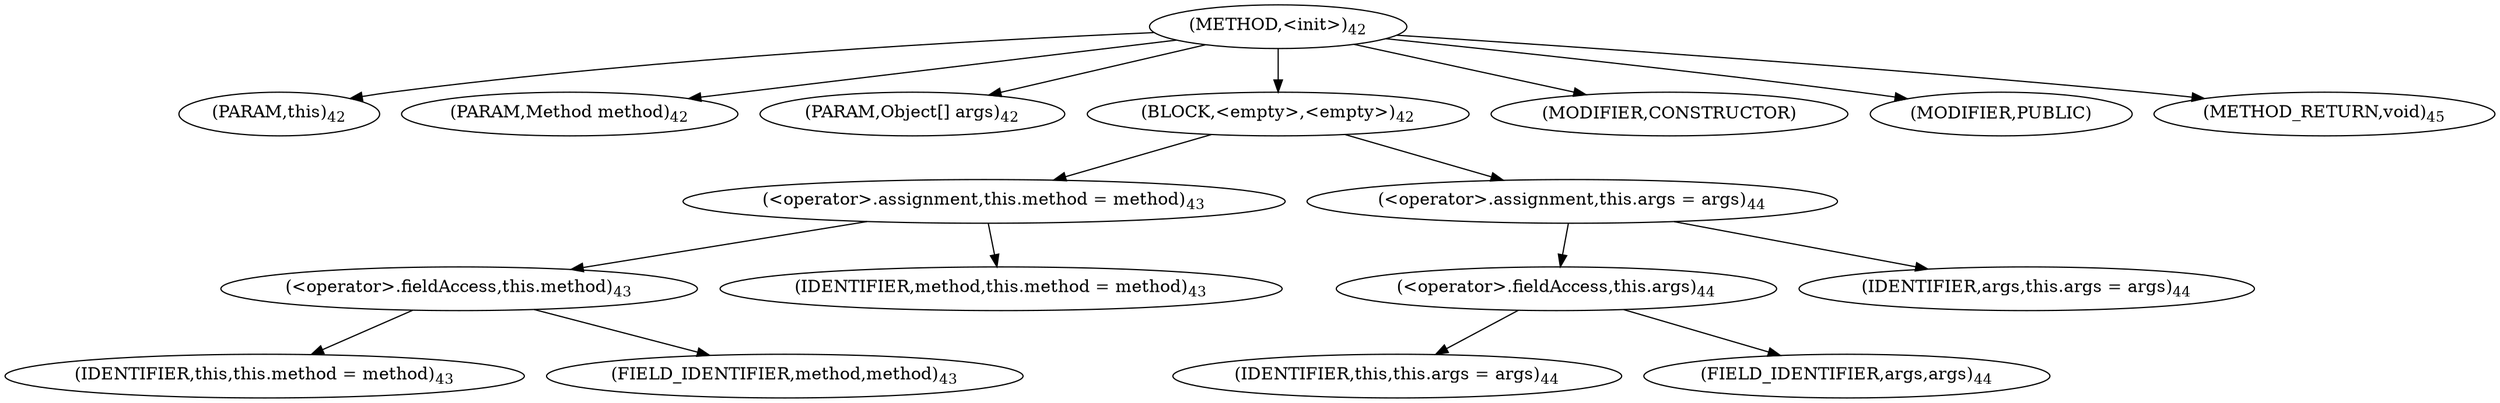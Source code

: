 digraph "&lt;init&gt;" {  
"46" [label = <(METHOD,&lt;init&gt;)<SUB>42</SUB>> ]
"4" [label = <(PARAM,this)<SUB>42</SUB>> ]
"47" [label = <(PARAM,Method method)<SUB>42</SUB>> ]
"48" [label = <(PARAM,Object[] args)<SUB>42</SUB>> ]
"49" [label = <(BLOCK,&lt;empty&gt;,&lt;empty&gt;)<SUB>42</SUB>> ]
"50" [label = <(&lt;operator&gt;.assignment,this.method = method)<SUB>43</SUB>> ]
"51" [label = <(&lt;operator&gt;.fieldAccess,this.method)<SUB>43</SUB>> ]
"3" [label = <(IDENTIFIER,this,this.method = method)<SUB>43</SUB>> ]
"52" [label = <(FIELD_IDENTIFIER,method,method)<SUB>43</SUB>> ]
"53" [label = <(IDENTIFIER,method,this.method = method)<SUB>43</SUB>> ]
"54" [label = <(&lt;operator&gt;.assignment,this.args = args)<SUB>44</SUB>> ]
"55" [label = <(&lt;operator&gt;.fieldAccess,this.args)<SUB>44</SUB>> ]
"5" [label = <(IDENTIFIER,this,this.args = args)<SUB>44</SUB>> ]
"56" [label = <(FIELD_IDENTIFIER,args,args)<SUB>44</SUB>> ]
"57" [label = <(IDENTIFIER,args,this.args = args)<SUB>44</SUB>> ]
"58" [label = <(MODIFIER,CONSTRUCTOR)> ]
"59" [label = <(MODIFIER,PUBLIC)> ]
"60" [label = <(METHOD_RETURN,void)<SUB>45</SUB>> ]
  "46" -> "4" 
  "46" -> "47" 
  "46" -> "48" 
  "46" -> "49" 
  "46" -> "58" 
  "46" -> "59" 
  "46" -> "60" 
  "49" -> "50" 
  "49" -> "54" 
  "50" -> "51" 
  "50" -> "53" 
  "51" -> "3" 
  "51" -> "52" 
  "54" -> "55" 
  "54" -> "57" 
  "55" -> "5" 
  "55" -> "56" 
}
